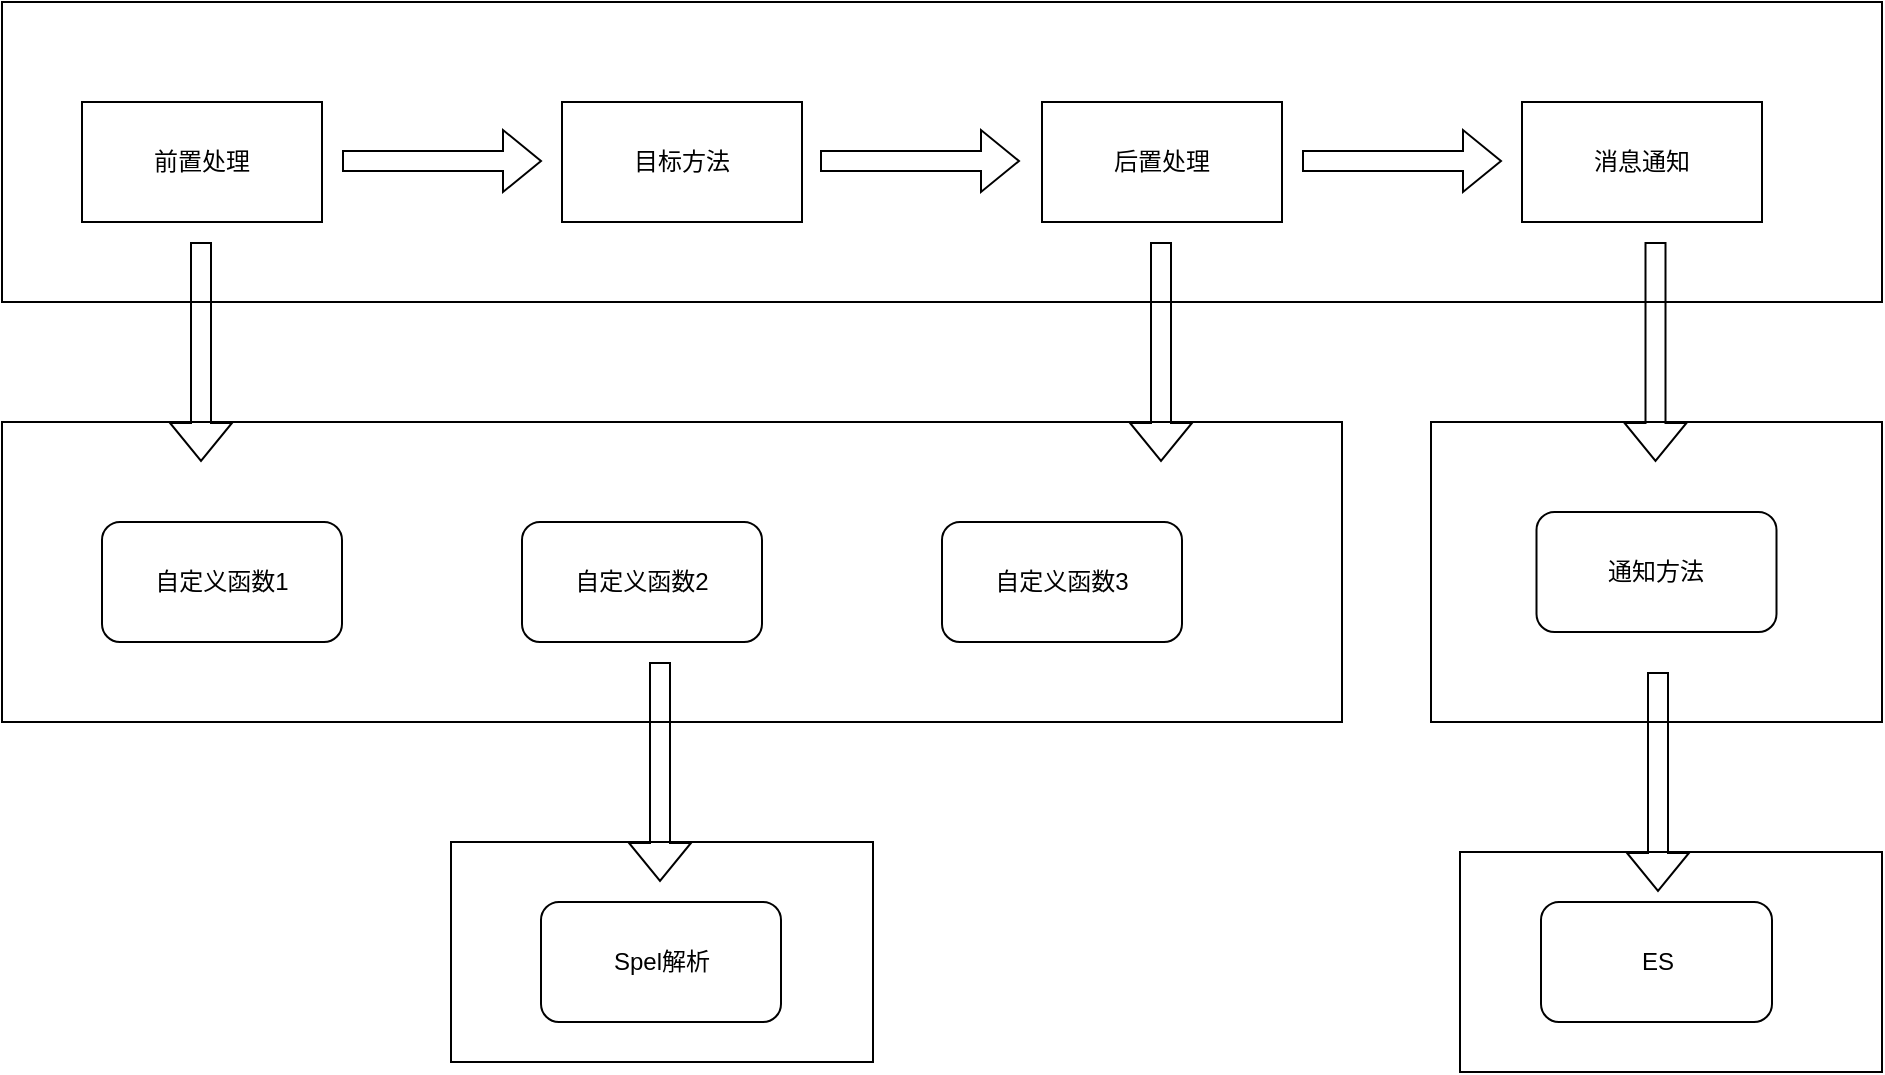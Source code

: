 <mxfile version="16.6.1" type="github">
  <diagram id="qxyjiRBzxexwPmUNevRO" name="Page-1">
    <mxGraphModel dx="2306" dy="1154" grid="1" gridSize="10" guides="1" tooltips="1" connect="1" arrows="1" fold="1" page="1" pageScale="1" pageWidth="827" pageHeight="1169" math="0" shadow="0">
      <root>
        <mxCell id="0" />
        <mxCell id="1" parent="0" />
        <mxCell id="GRjlKQz-vHlwRUc3n3Sg-28" value="" style="rounded=0;whiteSpace=wrap;html=1;" vertex="1" parent="1">
          <mxGeometry x="839" y="795" width="211" height="110" as="geometry" />
        </mxCell>
        <mxCell id="GRjlKQz-vHlwRUc3n3Sg-5" value="" style="rounded=0;whiteSpace=wrap;html=1;" vertex="1" parent="1">
          <mxGeometry x="110" y="370" width="940" height="150" as="geometry" />
        </mxCell>
        <mxCell id="GRjlKQz-vHlwRUc3n3Sg-2" value="前置处理" style="rounded=0;whiteSpace=wrap;html=1;" vertex="1" parent="1">
          <mxGeometry x="150" y="420" width="120" height="60" as="geometry" />
        </mxCell>
        <mxCell id="GRjlKQz-vHlwRUc3n3Sg-3" value="目标方法" style="rounded=0;whiteSpace=wrap;html=1;" vertex="1" parent="1">
          <mxGeometry x="390" y="420" width="120" height="60" as="geometry" />
        </mxCell>
        <mxCell id="GRjlKQz-vHlwRUc3n3Sg-4" value="后置处理" style="rounded=0;whiteSpace=wrap;html=1;" vertex="1" parent="1">
          <mxGeometry x="630" y="420" width="120" height="60" as="geometry" />
        </mxCell>
        <mxCell id="GRjlKQz-vHlwRUc3n3Sg-6" value="" style="rounded=0;whiteSpace=wrap;html=1;" vertex="1" parent="1">
          <mxGeometry x="110" y="580" width="670" height="150" as="geometry" />
        </mxCell>
        <mxCell id="GRjlKQz-vHlwRUc3n3Sg-7" value="自定义函数1" style="rounded=1;whiteSpace=wrap;html=1;" vertex="1" parent="1">
          <mxGeometry x="160" y="630" width="120" height="60" as="geometry" />
        </mxCell>
        <mxCell id="GRjlKQz-vHlwRUc3n3Sg-8" value="自定义函数2" style="rounded=1;whiteSpace=wrap;html=1;" vertex="1" parent="1">
          <mxGeometry x="370" y="630" width="120" height="60" as="geometry" />
        </mxCell>
        <mxCell id="GRjlKQz-vHlwRUc3n3Sg-9" value="自定义函数3" style="rounded=1;whiteSpace=wrap;html=1;" vertex="1" parent="1">
          <mxGeometry x="580" y="630" width="120" height="60" as="geometry" />
        </mxCell>
        <mxCell id="GRjlKQz-vHlwRUc3n3Sg-10" value="" style="rounded=0;whiteSpace=wrap;html=1;" vertex="1" parent="1">
          <mxGeometry x="334.5" y="790" width="211" height="110" as="geometry" />
        </mxCell>
        <mxCell id="GRjlKQz-vHlwRUc3n3Sg-12" value="Spel解析" style="rounded=1;whiteSpace=wrap;html=1;" vertex="1" parent="1">
          <mxGeometry x="379.5" y="820" width="120" height="60" as="geometry" />
        </mxCell>
        <mxCell id="GRjlKQz-vHlwRUc3n3Sg-15" value="" style="shape=flexArrow;endArrow=classic;html=1;rounded=0;" edge="1" parent="1">
          <mxGeometry width="50" height="50" relative="1" as="geometry">
            <mxPoint x="280" y="449.5" as="sourcePoint" />
            <mxPoint x="380" y="449.5" as="targetPoint" />
          </mxGeometry>
        </mxCell>
        <mxCell id="GRjlKQz-vHlwRUc3n3Sg-16" value="" style="shape=flexArrow;endArrow=classic;html=1;rounded=0;" edge="1" parent="1">
          <mxGeometry width="50" height="50" relative="1" as="geometry">
            <mxPoint x="519" y="449.5" as="sourcePoint" />
            <mxPoint x="619" y="449.5" as="targetPoint" />
          </mxGeometry>
        </mxCell>
        <mxCell id="GRjlKQz-vHlwRUc3n3Sg-17" value="消息通知" style="rounded=0;whiteSpace=wrap;html=1;" vertex="1" parent="1">
          <mxGeometry x="870" y="420" width="120" height="60" as="geometry" />
        </mxCell>
        <mxCell id="GRjlKQz-vHlwRUc3n3Sg-18" value="" style="shape=flexArrow;endArrow=classic;html=1;rounded=0;" edge="1" parent="1">
          <mxGeometry width="50" height="50" relative="1" as="geometry">
            <mxPoint x="760" y="449.5" as="sourcePoint" />
            <mxPoint x="860" y="449.5" as="targetPoint" />
          </mxGeometry>
        </mxCell>
        <mxCell id="GRjlKQz-vHlwRUc3n3Sg-19" value="" style="shape=flexArrow;endArrow=classic;html=1;rounded=0;" edge="1" parent="1">
          <mxGeometry width="50" height="50" relative="1" as="geometry">
            <mxPoint x="209.5" y="490" as="sourcePoint" />
            <mxPoint x="209.5" y="600" as="targetPoint" />
          </mxGeometry>
        </mxCell>
        <mxCell id="GRjlKQz-vHlwRUc3n3Sg-20" value="" style="shape=flexArrow;endArrow=classic;html=1;rounded=0;" edge="1" parent="1">
          <mxGeometry width="50" height="50" relative="1" as="geometry">
            <mxPoint x="689.5" y="490" as="sourcePoint" />
            <mxPoint x="689.5" y="600" as="targetPoint" />
          </mxGeometry>
        </mxCell>
        <mxCell id="GRjlKQz-vHlwRUc3n3Sg-21" value="" style="shape=flexArrow;endArrow=classic;html=1;rounded=0;" edge="1" parent="1">
          <mxGeometry width="50" height="50" relative="1" as="geometry">
            <mxPoint x="439" y="700" as="sourcePoint" />
            <mxPoint x="439" y="810" as="targetPoint" />
          </mxGeometry>
        </mxCell>
        <mxCell id="GRjlKQz-vHlwRUc3n3Sg-22" value="" style="rounded=0;whiteSpace=wrap;html=1;" vertex="1" parent="1">
          <mxGeometry x="824.5" y="580" width="225.5" height="150" as="geometry" />
        </mxCell>
        <mxCell id="GRjlKQz-vHlwRUc3n3Sg-23" value="通知方法" style="rounded=1;whiteSpace=wrap;html=1;" vertex="1" parent="1">
          <mxGeometry x="877.25" y="625" width="120" height="60" as="geometry" />
        </mxCell>
        <mxCell id="GRjlKQz-vHlwRUc3n3Sg-24" value="" style="shape=flexArrow;endArrow=classic;html=1;rounded=0;" edge="1" parent="1">
          <mxGeometry width="50" height="50" relative="1" as="geometry">
            <mxPoint x="936.75" y="490" as="sourcePoint" />
            <mxPoint x="936.75" y="600" as="targetPoint" />
          </mxGeometry>
        </mxCell>
        <mxCell id="GRjlKQz-vHlwRUc3n3Sg-26" value="ES" style="rounded=1;whiteSpace=wrap;html=1;" vertex="1" parent="1">
          <mxGeometry x="879.5" y="820" width="115.5" height="60" as="geometry" />
        </mxCell>
        <mxCell id="GRjlKQz-vHlwRUc3n3Sg-27" value="" style="shape=flexArrow;endArrow=classic;html=1;rounded=0;" edge="1" parent="1">
          <mxGeometry width="50" height="50" relative="1" as="geometry">
            <mxPoint x="938" y="705" as="sourcePoint" />
            <mxPoint x="938" y="815" as="targetPoint" />
          </mxGeometry>
        </mxCell>
      </root>
    </mxGraphModel>
  </diagram>
</mxfile>
